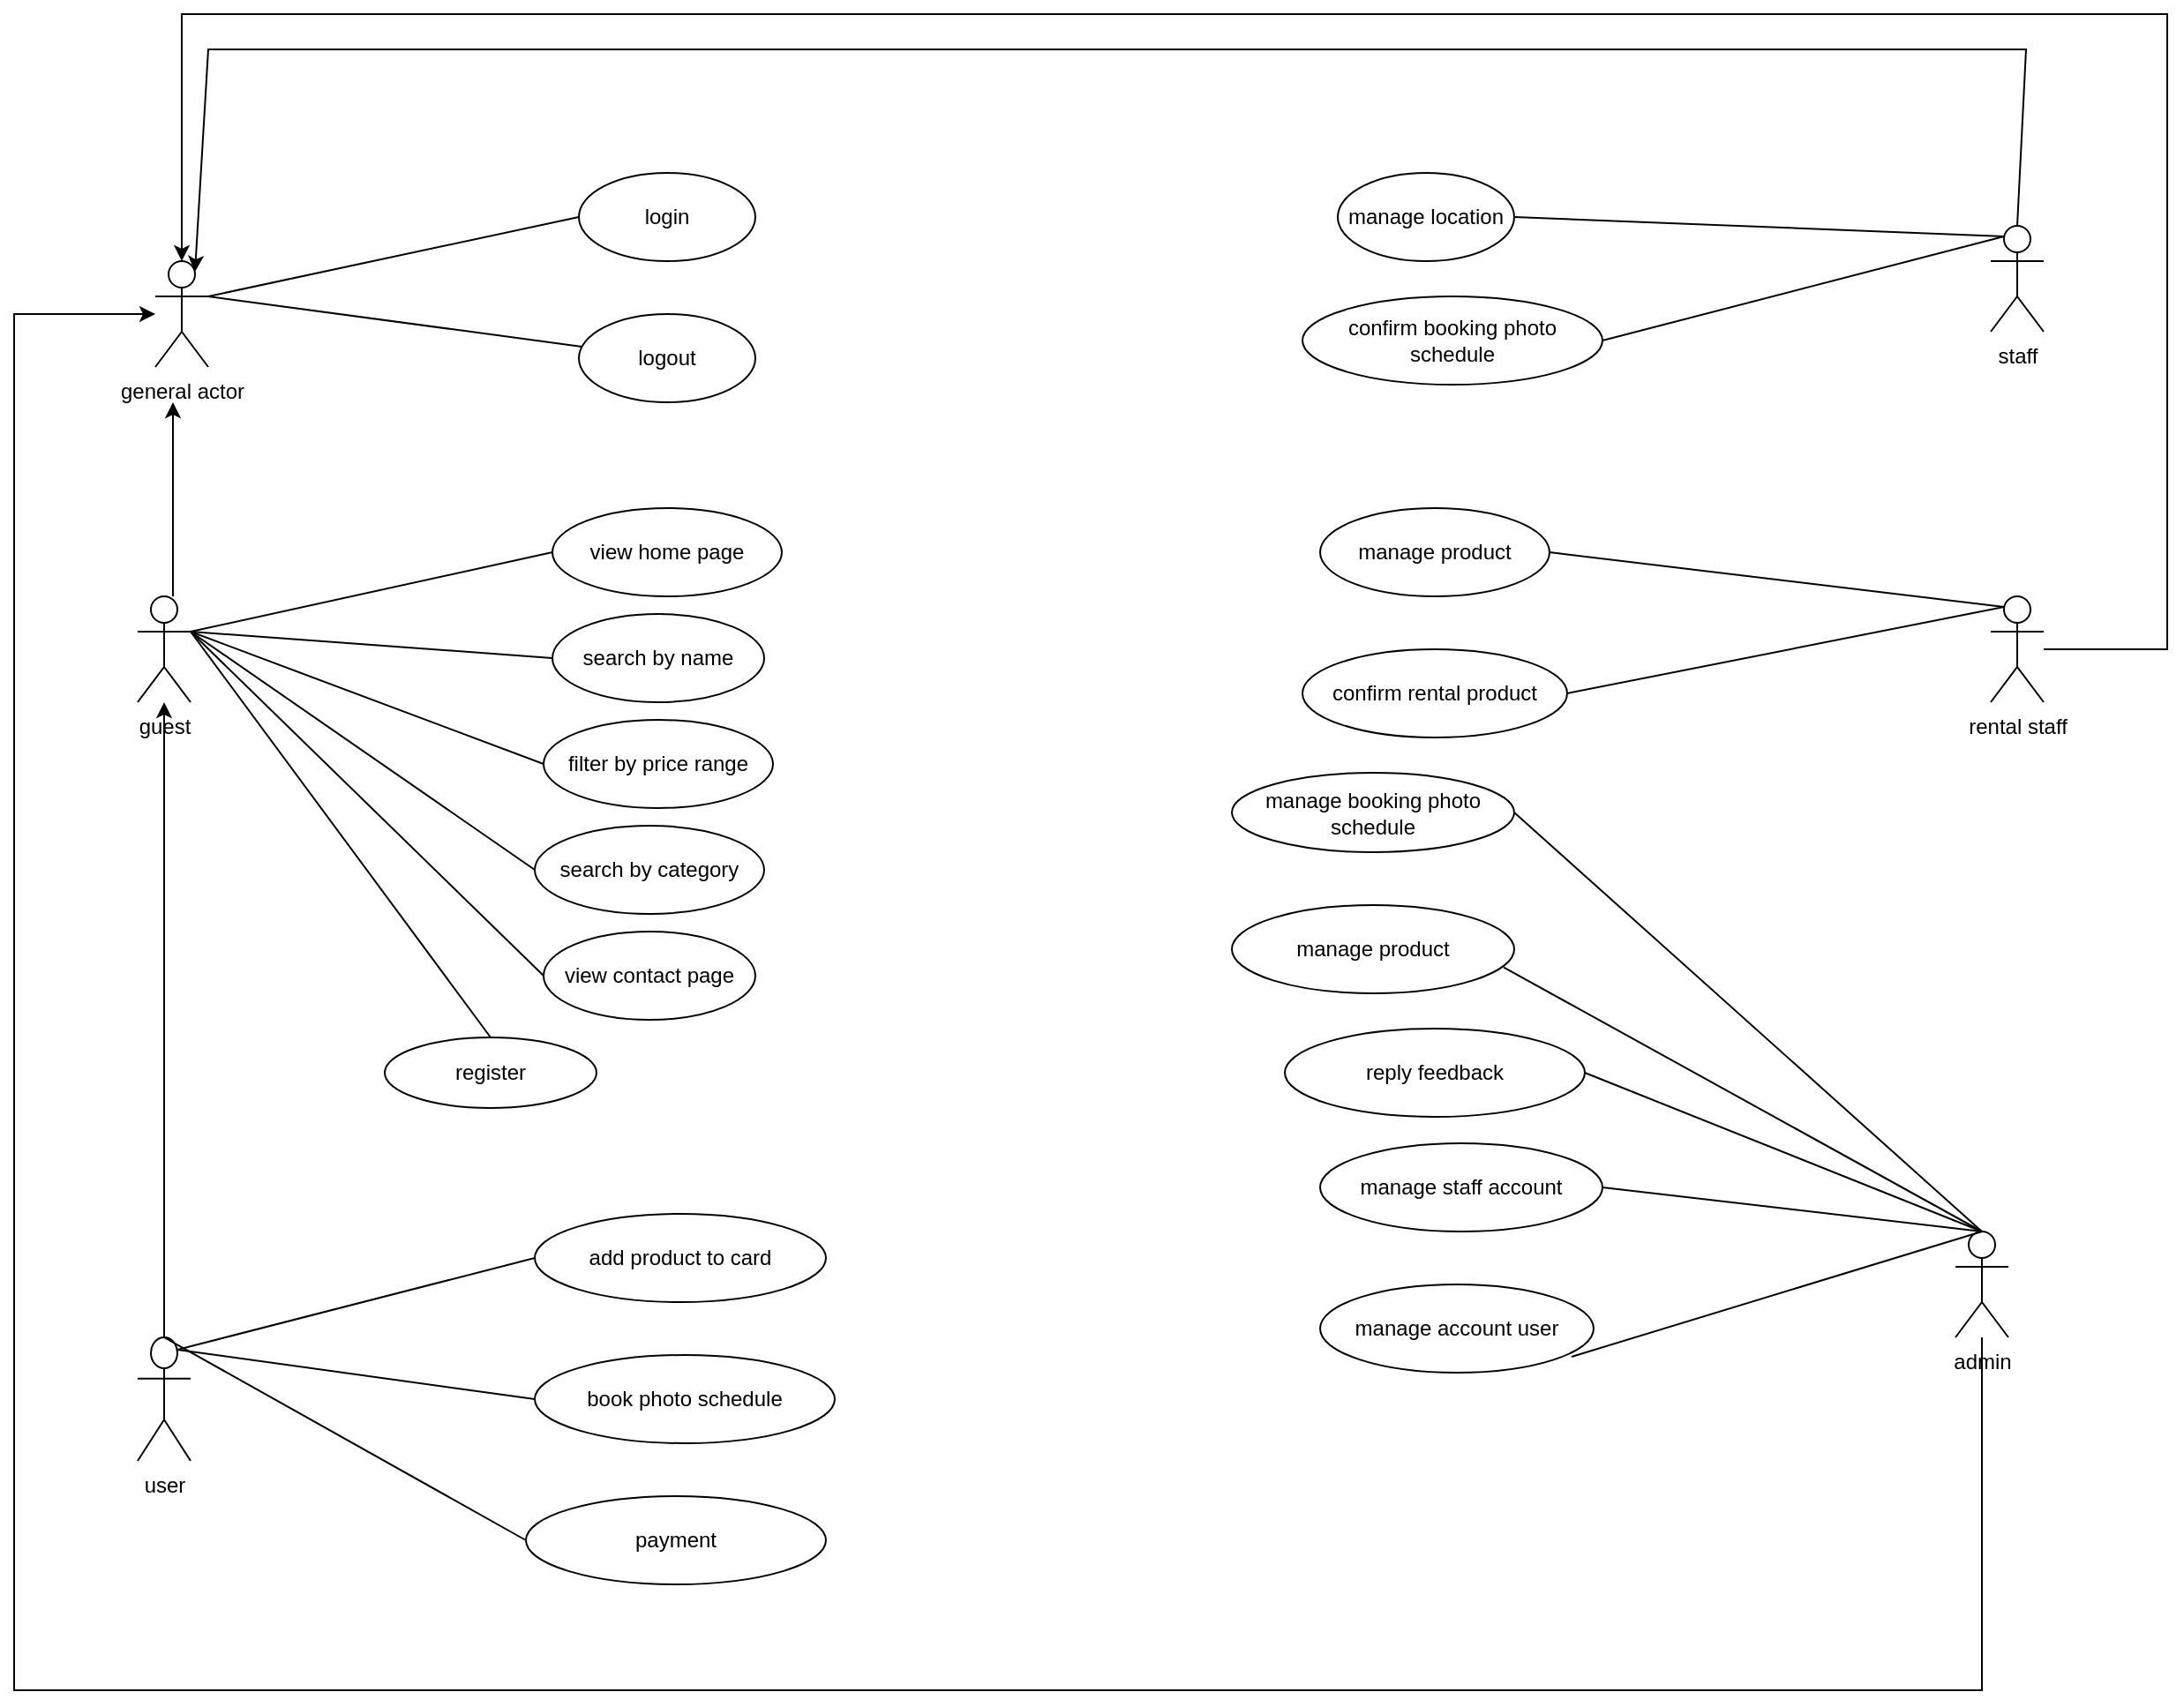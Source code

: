 <mxfile version="21.7.2" type="github">
  <diagram name="Page-1" id="KlJFcH5ONaPFVHI5HfuI">
    <mxGraphModel dx="2416" dy="1115" grid="1" gridSize="10" guides="1" tooltips="1" connect="1" arrows="1" fold="1" page="1" pageScale="1" pageWidth="850" pageHeight="1100" math="0" shadow="0">
      <root>
        <mxCell id="0" />
        <mxCell id="1" parent="0" />
        <mxCell id="j0wpEMAo7giqbTgQGXG5-1" value="general actor" style="shape=umlActor;verticalLabelPosition=bottom;verticalAlign=top;html=1;" vertex="1" parent="1">
          <mxGeometry x="-140" y="160" width="30" height="60" as="geometry" />
        </mxCell>
        <mxCell id="j0wpEMAo7giqbTgQGXG5-2" value="confirm rental product" style="ellipse;whiteSpace=wrap;html=1;" vertex="1" parent="1">
          <mxGeometry x="510" y="380" width="150" height="50" as="geometry" />
        </mxCell>
        <mxCell id="j0wpEMAo7giqbTgQGXG5-3" value="search by name" style="ellipse;whiteSpace=wrap;html=1;" vertex="1" parent="1">
          <mxGeometry x="85" y="360" width="120" height="50" as="geometry" />
        </mxCell>
        <mxCell id="j0wpEMAo7giqbTgQGXG5-4" value="filter by price range" style="ellipse;whiteSpace=wrap;html=1;" vertex="1" parent="1">
          <mxGeometry x="80" y="420" width="130" height="50" as="geometry" />
        </mxCell>
        <mxCell id="j0wpEMAo7giqbTgQGXG5-5" value="view contact page" style="ellipse;whiteSpace=wrap;html=1;" vertex="1" parent="1">
          <mxGeometry x="80" y="540" width="120" height="50" as="geometry" />
        </mxCell>
        <mxCell id="j0wpEMAo7giqbTgQGXG5-6" value="manage product" style="ellipse;whiteSpace=wrap;html=1;" vertex="1" parent="1">
          <mxGeometry x="520" y="300" width="130" height="50" as="geometry" />
        </mxCell>
        <mxCell id="j0wpEMAo7giqbTgQGXG5-7" value="login" style="ellipse;whiteSpace=wrap;html=1;" vertex="1" parent="1">
          <mxGeometry x="100" y="110" width="100" height="50" as="geometry" />
        </mxCell>
        <mxCell id="j0wpEMAo7giqbTgQGXG5-8" value="logout" style="ellipse;whiteSpace=wrap;html=1;" vertex="1" parent="1">
          <mxGeometry x="100" y="190" width="100" height="50" as="geometry" />
        </mxCell>
        <mxCell id="j0wpEMAo7giqbTgQGXG5-9" value="payment" style="ellipse;whiteSpace=wrap;html=1;" vertex="1" parent="1">
          <mxGeometry x="70" y="860" width="170" height="50" as="geometry" />
        </mxCell>
        <mxCell id="j0wpEMAo7giqbTgQGXG5-10" value="book photo schedule" style="ellipse;whiteSpace=wrap;html=1;" vertex="1" parent="1">
          <mxGeometry x="75" y="780" width="170" height="50" as="geometry" />
        </mxCell>
        <mxCell id="j0wpEMAo7giqbTgQGXG5-11" value="search by category" style="ellipse;whiteSpace=wrap;html=1;" vertex="1" parent="1">
          <mxGeometry x="75" y="480" width="130" height="50" as="geometry" />
        </mxCell>
        <mxCell id="j0wpEMAo7giqbTgQGXG5-12" value="add product to card" style="ellipse;whiteSpace=wrap;html=1;" vertex="1" parent="1">
          <mxGeometry x="75" y="700" width="165" height="50" as="geometry" />
        </mxCell>
        <mxCell id="j0wpEMAo7giqbTgQGXG5-13" value="register" style="ellipse;whiteSpace=wrap;html=1;" vertex="1" parent="1">
          <mxGeometry x="-10" y="600" width="120" height="40" as="geometry" />
        </mxCell>
        <mxCell id="j0wpEMAo7giqbTgQGXG5-15" value="confirm booking photo schedule" style="ellipse;whiteSpace=wrap;html=1;" vertex="1" parent="1">
          <mxGeometry x="510" y="180" width="170" height="50" as="geometry" />
        </mxCell>
        <mxCell id="j0wpEMAo7giqbTgQGXG5-16" value="view home page" style="ellipse;whiteSpace=wrap;html=1;" vertex="1" parent="1">
          <mxGeometry x="85" y="300" width="130" height="50" as="geometry" />
        </mxCell>
        <mxCell id="j0wpEMAo7giqbTgQGXG5-17" value="manage product" style="ellipse;whiteSpace=wrap;html=1;" vertex="1" parent="1">
          <mxGeometry x="470" y="525" width="160" height="50" as="geometry" />
        </mxCell>
        <mxCell id="j0wpEMAo7giqbTgQGXG5-18" value="manage staff account" style="ellipse;whiteSpace=wrap;html=1;" vertex="1" parent="1">
          <mxGeometry x="520" y="660" width="160" height="50" as="geometry" />
        </mxCell>
        <mxCell id="j0wpEMAo7giqbTgQGXG5-19" value="manage location" style="ellipse;whiteSpace=wrap;html=1;" vertex="1" parent="1">
          <mxGeometry x="530" y="110" width="100" height="50" as="geometry" />
        </mxCell>
        <mxCell id="j0wpEMAo7giqbTgQGXG5-24" value="guest&lt;br&gt;" style="shape=umlActor;verticalLabelPosition=bottom;verticalAlign=top;html=1;outlineConnect=0;" vertex="1" parent="1">
          <mxGeometry x="-150" y="350" width="30" height="60" as="geometry" />
        </mxCell>
        <mxCell id="j0wpEMAo7giqbTgQGXG5-26" value="" style="endArrow=classic;html=1;rounded=0;" edge="1" parent="1">
          <mxGeometry width="50" height="50" relative="1" as="geometry">
            <mxPoint x="-130" y="350" as="sourcePoint" />
            <mxPoint x="-130" y="240" as="targetPoint" />
          </mxGeometry>
        </mxCell>
        <mxCell id="j0wpEMAo7giqbTgQGXG5-32" value="" style="endArrow=none;html=1;rounded=0;entryX=0;entryY=0.5;entryDx=0;entryDy=0;" edge="1" parent="1" target="j0wpEMAo7giqbTgQGXG5-7">
          <mxGeometry width="50" height="50" relative="1" as="geometry">
            <mxPoint x="-110" y="180" as="sourcePoint" />
            <mxPoint x="-60" y="130" as="targetPoint" />
          </mxGeometry>
        </mxCell>
        <mxCell id="j0wpEMAo7giqbTgQGXG5-33" value="" style="endArrow=none;html=1;rounded=0;" edge="1" parent="1" target="j0wpEMAo7giqbTgQGXG5-8">
          <mxGeometry width="50" height="50" relative="1" as="geometry">
            <mxPoint x="-110" y="180" as="sourcePoint" />
            <mxPoint x="-60" y="130" as="targetPoint" />
          </mxGeometry>
        </mxCell>
        <mxCell id="j0wpEMAo7giqbTgQGXG5-34" value="" style="endArrow=none;html=1;rounded=0;entryX=0;entryY=0.5;entryDx=0;entryDy=0;" edge="1" parent="1" target="j0wpEMAo7giqbTgQGXG5-16">
          <mxGeometry width="50" height="50" relative="1" as="geometry">
            <mxPoint x="-120" y="370" as="sourcePoint" />
            <mxPoint x="-70" y="320" as="targetPoint" />
          </mxGeometry>
        </mxCell>
        <mxCell id="j0wpEMAo7giqbTgQGXG5-35" value="" style="endArrow=none;html=1;rounded=0;entryX=0;entryY=0.5;entryDx=0;entryDy=0;" edge="1" parent="1" target="j0wpEMAo7giqbTgQGXG5-3">
          <mxGeometry width="50" height="50" relative="1" as="geometry">
            <mxPoint x="-120" y="370" as="sourcePoint" />
            <mxPoint x="-70" y="320" as="targetPoint" />
          </mxGeometry>
        </mxCell>
        <mxCell id="j0wpEMAo7giqbTgQGXG5-36" value="" style="endArrow=none;html=1;rounded=0;entryX=0;entryY=0.5;entryDx=0;entryDy=0;" edge="1" parent="1">
          <mxGeometry width="50" height="50" relative="1" as="geometry">
            <mxPoint x="-120" y="370" as="sourcePoint" />
            <mxPoint x="75" y="505" as="targetPoint" />
          </mxGeometry>
        </mxCell>
        <mxCell id="j0wpEMAo7giqbTgQGXG5-37" value="" style="endArrow=none;html=1;rounded=0;entryX=0;entryY=0.5;entryDx=0;entryDy=0;" edge="1" parent="1">
          <mxGeometry width="50" height="50" relative="1" as="geometry">
            <mxPoint x="-120" y="370" as="sourcePoint" />
            <mxPoint x="80" y="565" as="targetPoint" />
          </mxGeometry>
        </mxCell>
        <mxCell id="j0wpEMAo7giqbTgQGXG5-38" value="" style="endArrow=none;html=1;rounded=0;entryX=0;entryY=0.5;entryDx=0;entryDy=0;" edge="1" parent="1">
          <mxGeometry width="50" height="50" relative="1" as="geometry">
            <mxPoint x="-120" y="370" as="sourcePoint" />
            <mxPoint x="80" y="445" as="targetPoint" />
          </mxGeometry>
        </mxCell>
        <mxCell id="j0wpEMAo7giqbTgQGXG5-40" style="edgeStyle=orthogonalEdgeStyle;rounded=0;orthogonalLoop=1;jettySize=auto;html=1;" edge="1" parent="1" source="j0wpEMAo7giqbTgQGXG5-39" target="j0wpEMAo7giqbTgQGXG5-1">
          <mxGeometry relative="1" as="geometry">
            <Array as="points">
              <mxPoint x="895" y="970" />
              <mxPoint x="-220" y="970" />
              <mxPoint x="-220" y="190" />
            </Array>
          </mxGeometry>
        </mxCell>
        <mxCell id="j0wpEMAo7giqbTgQGXG5-39" value="admin" style="shape=umlActor;verticalLabelPosition=bottom;verticalAlign=top;html=1;outlineConnect=0;" vertex="1" parent="1">
          <mxGeometry x="880" y="710" width="30" height="60" as="geometry" />
        </mxCell>
        <mxCell id="j0wpEMAo7giqbTgQGXG5-41" value="" style="endArrow=none;html=1;rounded=0;entryX=1;entryY=0.5;entryDx=0;entryDy=0;exitX=0.5;exitY=0;exitDx=0;exitDy=0;exitPerimeter=0;" edge="1" parent="1" source="j0wpEMAo7giqbTgQGXG5-39" target="j0wpEMAo7giqbTgQGXG5-18">
          <mxGeometry width="50" height="50" relative="1" as="geometry">
            <mxPoint x="75" y="820" as="sourcePoint" />
            <mxPoint x="125" y="770" as="targetPoint" />
          </mxGeometry>
        </mxCell>
        <mxCell id="j0wpEMAo7giqbTgQGXG5-42" value="" style="endArrow=none;html=1;rounded=0;entryX=0.963;entryY=0.706;entryDx=0;entryDy=0;entryPerimeter=0;exitX=0.5;exitY=0;exitDx=0;exitDy=0;exitPerimeter=0;" edge="1" parent="1" source="j0wpEMAo7giqbTgQGXG5-39" target="j0wpEMAo7giqbTgQGXG5-17">
          <mxGeometry width="50" height="50" relative="1" as="geometry">
            <mxPoint x="85" y="830" as="sourcePoint" />
            <mxPoint x="108" y="721" as="targetPoint" />
          </mxGeometry>
        </mxCell>
        <mxCell id="j0wpEMAo7giqbTgQGXG5-43" value="reply feedback" style="ellipse;whiteSpace=wrap;html=1;" vertex="1" parent="1">
          <mxGeometry x="500" y="595" width="170" height="50" as="geometry" />
        </mxCell>
        <mxCell id="j0wpEMAo7giqbTgQGXG5-45" value="" style="endArrow=none;html=1;rounded=0;entryX=1;entryY=0.5;entryDx=0;entryDy=0;exitX=0.5;exitY=0;exitDx=0;exitDy=0;exitPerimeter=0;" edge="1" parent="1" source="j0wpEMAo7giqbTgQGXG5-39" target="j0wpEMAo7giqbTgQGXG5-43">
          <mxGeometry width="50" height="50" relative="1" as="geometry">
            <mxPoint x="410" y="780" as="sourcePoint" />
            <mxPoint x="497" y="774" as="targetPoint" />
          </mxGeometry>
        </mxCell>
        <mxCell id="j0wpEMAo7giqbTgQGXG5-46" value="manage account user" style="ellipse;whiteSpace=wrap;html=1;" vertex="1" parent="1">
          <mxGeometry x="520" y="740" width="155" height="50" as="geometry" />
        </mxCell>
        <mxCell id="j0wpEMAo7giqbTgQGXG5-48" value="" style="endArrow=none;html=1;rounded=0;entryX=0.919;entryY=0.82;entryDx=0;entryDy=0;entryPerimeter=0;exitX=0.5;exitY=0;exitDx=0;exitDy=0;exitPerimeter=0;" edge="1" parent="1" source="j0wpEMAo7giqbTgQGXG5-39" target="j0wpEMAo7giqbTgQGXG5-46">
          <mxGeometry width="50" height="50" relative="1" as="geometry">
            <mxPoint x="260" y="840" as="sourcePoint" />
            <mxPoint x="310" y="790" as="targetPoint" />
          </mxGeometry>
        </mxCell>
        <mxCell id="j0wpEMAo7giqbTgQGXG5-49" value="manage booking photo schedule" style="ellipse;whiteSpace=wrap;html=1;" vertex="1" parent="1">
          <mxGeometry x="470" y="450" width="160" height="45" as="geometry" />
        </mxCell>
        <mxCell id="j0wpEMAo7giqbTgQGXG5-50" value="" style="endArrow=none;html=1;rounded=0;entryX=1;entryY=0.5;entryDx=0;entryDy=0;exitX=0.5;exitY=0;exitDx=0;exitDy=0;exitPerimeter=0;" edge="1" parent="1" source="j0wpEMAo7giqbTgQGXG5-39" target="j0wpEMAo7giqbTgQGXG5-49">
          <mxGeometry width="50" height="50" relative="1" as="geometry">
            <mxPoint x="490" y="840" as="sourcePoint" />
            <mxPoint x="560" y="780" as="targetPoint" />
          </mxGeometry>
        </mxCell>
        <mxCell id="j0wpEMAo7giqbTgQGXG5-51" value="" style="endArrow=none;html=1;rounded=0;exitX=0.5;exitY=0;exitDx=0;exitDy=0;" edge="1" parent="1" source="j0wpEMAo7giqbTgQGXG5-13">
          <mxGeometry width="50" height="50" relative="1" as="geometry">
            <mxPoint x="-100" y="540" as="sourcePoint" />
            <mxPoint x="-120" y="370" as="targetPoint" />
          </mxGeometry>
        </mxCell>
        <mxCell id="j0wpEMAo7giqbTgQGXG5-52" value="staff" style="shape=umlActor;verticalLabelPosition=bottom;verticalAlign=top;html=1;outlineConnect=0;" vertex="1" parent="1">
          <mxGeometry x="900" y="140" width="30" height="60" as="geometry" />
        </mxCell>
        <mxCell id="j0wpEMAo7giqbTgQGXG5-61" value="" style="endArrow=none;html=1;rounded=0;entryX=0.25;entryY=0.1;entryDx=0;entryDy=0;entryPerimeter=0;exitX=1;exitY=0.5;exitDx=0;exitDy=0;" edge="1" parent="1" source="j0wpEMAo7giqbTgQGXG5-19" target="j0wpEMAo7giqbTgQGXG5-52">
          <mxGeometry width="50" height="50" relative="1" as="geometry">
            <mxPoint x="760" y="200" as="sourcePoint" />
            <mxPoint x="810" y="150" as="targetPoint" />
          </mxGeometry>
        </mxCell>
        <mxCell id="j0wpEMAo7giqbTgQGXG5-62" value="" style="endArrow=none;html=1;rounded=0;exitX=1;exitY=0.5;exitDx=0;exitDy=0;entryX=0.25;entryY=0.1;entryDx=0;entryDy=0;entryPerimeter=0;" edge="1" parent="1" source="j0wpEMAo7giqbTgQGXG5-15" target="j0wpEMAo7giqbTgQGXG5-52">
          <mxGeometry width="50" height="50" relative="1" as="geometry">
            <mxPoint x="770" y="240" as="sourcePoint" />
            <mxPoint x="820" y="190" as="targetPoint" />
          </mxGeometry>
        </mxCell>
        <mxCell id="j0wpEMAo7giqbTgQGXG5-72" style="edgeStyle=orthogonalEdgeStyle;rounded=0;orthogonalLoop=1;jettySize=auto;html=1;entryX=0.5;entryY=0;entryDx=0;entryDy=0;entryPerimeter=0;" edge="1" parent="1" source="j0wpEMAo7giqbTgQGXG5-63" target="j0wpEMAo7giqbTgQGXG5-1">
          <mxGeometry relative="1" as="geometry">
            <Array as="points">
              <mxPoint x="1000" y="380" />
              <mxPoint x="1000" y="20" />
              <mxPoint x="-125" y="20" />
            </Array>
          </mxGeometry>
        </mxCell>
        <mxCell id="j0wpEMAo7giqbTgQGXG5-63" value="rental staff" style="shape=umlActor;verticalLabelPosition=bottom;verticalAlign=top;html=1;outlineConnect=0;" vertex="1" parent="1">
          <mxGeometry x="900" y="350" width="30" height="60" as="geometry" />
        </mxCell>
        <mxCell id="j0wpEMAo7giqbTgQGXG5-66" value="" style="endArrow=none;html=1;rounded=0;entryX=0.25;entryY=0.1;entryDx=0;entryDy=0;entryPerimeter=0;exitX=1;exitY=0.5;exitDx=0;exitDy=0;" edge="1" parent="1" source="j0wpEMAo7giqbTgQGXG5-6" target="j0wpEMAo7giqbTgQGXG5-63">
          <mxGeometry width="50" height="50" relative="1" as="geometry">
            <mxPoint x="800" y="410" as="sourcePoint" />
            <mxPoint x="850" y="360" as="targetPoint" />
          </mxGeometry>
        </mxCell>
        <mxCell id="j0wpEMAo7giqbTgQGXG5-67" value="" style="endArrow=none;html=1;rounded=0;entryX=0.25;entryY=0.1;entryDx=0;entryDy=0;entryPerimeter=0;exitX=1;exitY=0.5;exitDx=0;exitDy=0;" edge="1" parent="1" source="j0wpEMAo7giqbTgQGXG5-2" target="j0wpEMAo7giqbTgQGXG5-63">
          <mxGeometry width="50" height="50" relative="1" as="geometry">
            <mxPoint x="642" y="389.5" as="sourcePoint" />
            <mxPoint x="900" y="420.5" as="targetPoint" />
          </mxGeometry>
        </mxCell>
        <mxCell id="j0wpEMAo7giqbTgQGXG5-71" value="" style="endArrow=classic;html=1;rounded=0;exitX=0.5;exitY=0;exitDx=0;exitDy=0;exitPerimeter=0;entryX=0.75;entryY=0.1;entryDx=0;entryDy=0;entryPerimeter=0;" edge="1" parent="1" source="j0wpEMAo7giqbTgQGXG5-52" target="j0wpEMAo7giqbTgQGXG5-1">
          <mxGeometry width="50" height="50" relative="1" as="geometry">
            <mxPoint x="920" y="130" as="sourcePoint" />
            <mxPoint x="970" y="80" as="targetPoint" />
            <Array as="points">
              <mxPoint x="920" y="40" />
              <mxPoint x="-110" y="40" />
            </Array>
          </mxGeometry>
        </mxCell>
        <mxCell id="j0wpEMAo7giqbTgQGXG5-74" style="edgeStyle=orthogonalEdgeStyle;rounded=0;orthogonalLoop=1;jettySize=auto;html=1;" edge="1" parent="1" source="j0wpEMAo7giqbTgQGXG5-73" target="j0wpEMAo7giqbTgQGXG5-24">
          <mxGeometry relative="1" as="geometry" />
        </mxCell>
        <mxCell id="j0wpEMAo7giqbTgQGXG5-73" value="user" style="shape=umlActor;verticalLabelPosition=bottom;verticalAlign=top;html=1;outlineConnect=0;" vertex="1" parent="1">
          <mxGeometry x="-150" y="770" width="30" height="70" as="geometry" />
        </mxCell>
        <mxCell id="j0wpEMAo7giqbTgQGXG5-75" value="" style="endArrow=none;html=1;rounded=0;exitX=0.75;exitY=0.1;exitDx=0;exitDy=0;exitPerimeter=0;entryX=0;entryY=0.5;entryDx=0;entryDy=0;" edge="1" parent="1" source="j0wpEMAo7giqbTgQGXG5-73" target="j0wpEMAo7giqbTgQGXG5-12">
          <mxGeometry width="50" height="50" relative="1" as="geometry">
            <mxPoint x="-60" y="780" as="sourcePoint" />
            <mxPoint x="-10" y="730" as="targetPoint" />
          </mxGeometry>
        </mxCell>
        <mxCell id="j0wpEMAo7giqbTgQGXG5-76" value="" style="endArrow=none;html=1;rounded=0;exitX=0.75;exitY=0.1;exitDx=0;exitDy=0;exitPerimeter=0;entryX=0;entryY=0.5;entryDx=0;entryDy=0;" edge="1" parent="1" source="j0wpEMAo7giqbTgQGXG5-73" target="j0wpEMAo7giqbTgQGXG5-10">
          <mxGeometry width="50" height="50" relative="1" as="geometry">
            <mxPoint x="-110" y="840" as="sourcePoint" />
            <mxPoint x="92" y="788" as="targetPoint" />
          </mxGeometry>
        </mxCell>
        <mxCell id="j0wpEMAo7giqbTgQGXG5-77" value="" style="endArrow=none;html=1;rounded=0;exitX=0.5;exitY=0;exitDx=0;exitDy=0;exitPerimeter=0;entryX=0;entryY=0.5;entryDx=0;entryDy=0;" edge="1" parent="1" source="j0wpEMAo7giqbTgQGXG5-73" target="j0wpEMAo7giqbTgQGXG5-9">
          <mxGeometry width="50" height="50" relative="1" as="geometry">
            <mxPoint x="-100" y="740" as="sourcePoint" />
            <mxPoint x="-50" y="690" as="targetPoint" />
          </mxGeometry>
        </mxCell>
      </root>
    </mxGraphModel>
  </diagram>
</mxfile>
